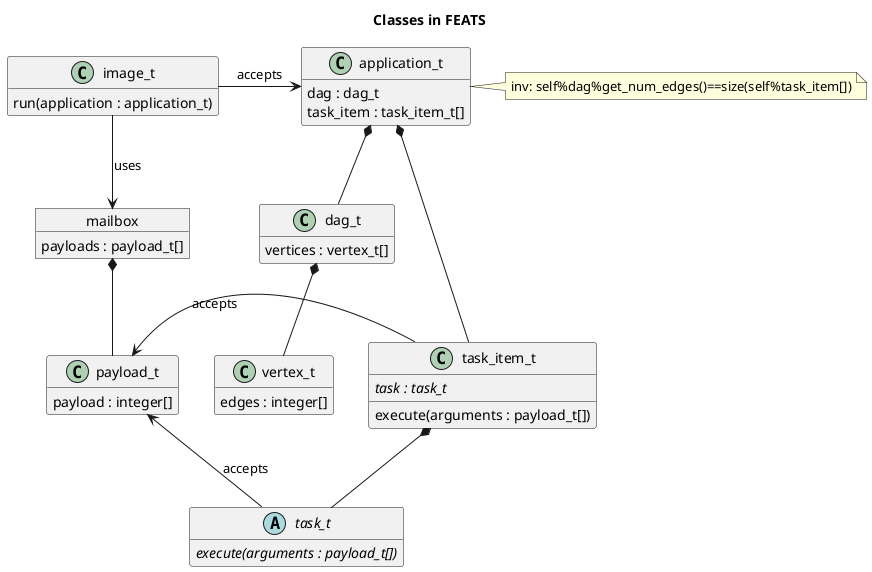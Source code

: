 @startuml
Title "Classes in FEATS"

hide empty members

class application_t{
  dag : dag_t
  task_item : task_item_t[]
}
note right: inv: self%dag%get_num_edges()==size(self%task_item[])
application_t *-down- task_item_t

class dag_t{
  vertices : vertex_t[]
}

class vertex_t{
  edges : integer[]
}

application_t *-down- dag_t
dag_t *-down- vertex_t

class image_t{
  run(application : application_t)
}

image_t -right-> application_t : accepts

class task_item_t{
  {abstract} task : task_t
  execute(arguments : payload_t[])
}

abstract class task_t{
  {abstract} execute(arguments : payload_t[])
}

task_item_t *-down- task_t
task_t -left-> payload_t : accepts
task_item_t -left-> payload_t : accepts

class payload_t{
  payload : integer[]
}

object mailbox{
  payloads : payload_t[]
}

mailbox *-down- payload_t
image_t --> mailbox : uses

@enduml
